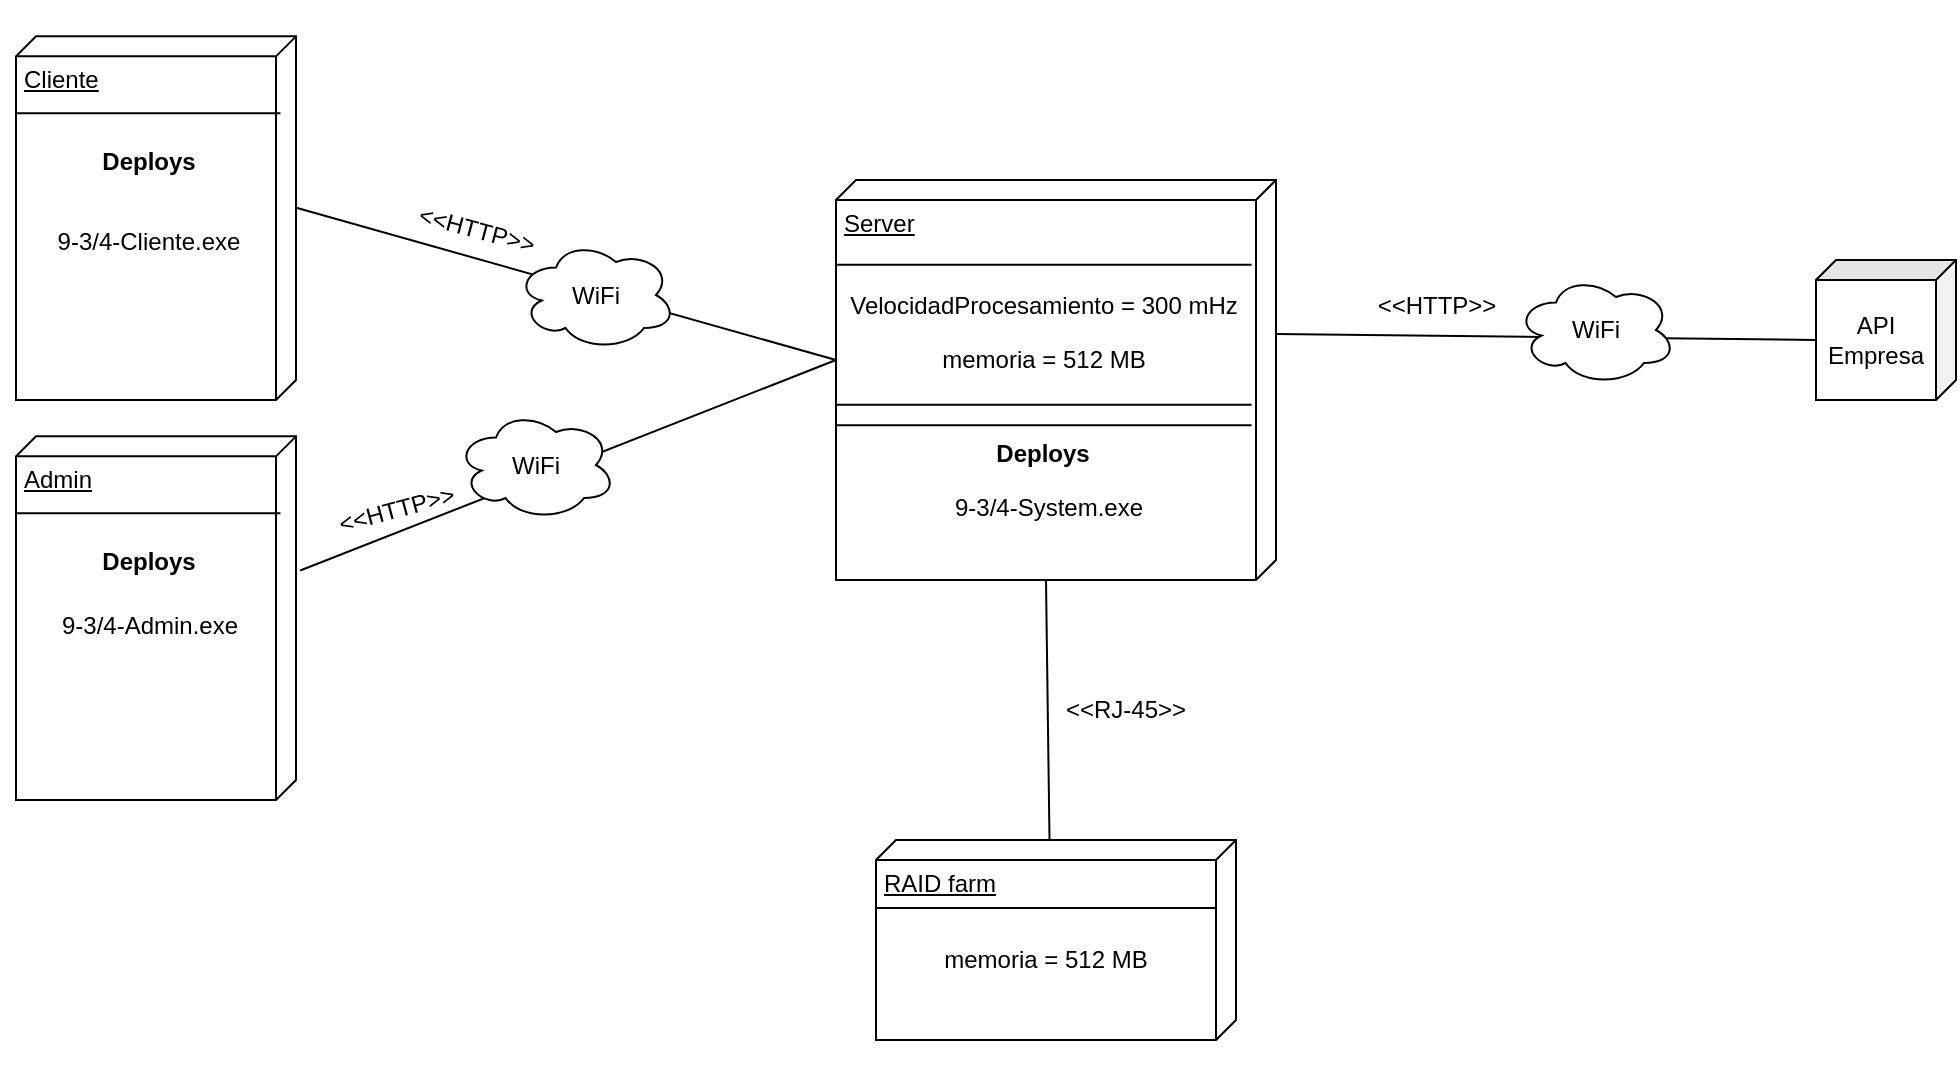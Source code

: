 <mxfile version="21.5.2" type="device">
  <diagram name="Página-1" id="inimk7HHK3tcwULqWX7s">
    <mxGraphModel dx="1328" dy="732" grid="1" gridSize="10" guides="1" tooltips="1" connect="1" arrows="1" fold="1" page="1" pageScale="1" pageWidth="827" pageHeight="1169" math="0" shadow="0">
      <root>
        <mxCell id="0" />
        <mxCell id="1" parent="0" />
        <mxCell id="gccrgv8mIjw9WKZcTe3C-19" value="" style="endArrow=none;html=1;rounded=0;entryX=0;entryY=0.5;entryDx=0;entryDy=0;exitX=0.369;exitY=-0.015;exitDx=0;exitDy=0;exitPerimeter=0;" parent="1" source="TYZp05myx1OdeTNVtpiw-42" target="TYZp05myx1OdeTNVtpiw-14" edge="1">
          <mxGeometry width="50" height="50" relative="1" as="geometry">
            <mxPoint x="165" y="363.162" as="sourcePoint" />
            <mxPoint x="441.12" y="239.46" as="targetPoint" />
          </mxGeometry>
        </mxCell>
        <mxCell id="gccrgv8mIjw9WKZcTe3C-21" value="API Empresa" style="shape=cube;whiteSpace=wrap;html=1;boundedLbl=1;backgroundOutline=1;darkOpacity=0.05;darkOpacity2=0.1;rotation=0;size=10;direction=south;" parent="1" vertex="1">
          <mxGeometry x="960" y="210" width="70" height="70" as="geometry" />
        </mxCell>
        <mxCell id="zyXG3E5T3Itc6d8HCxnL-5" value="&amp;lt;&amp;lt;HTTP&amp;gt;&amp;gt;" style="text;html=1;align=center;verticalAlign=middle;resizable=0;points=[];autosize=1;strokeColor=none;fillColor=none;" parent="1" vertex="1">
          <mxGeometry x="730" y="217.5" width="80" height="30" as="geometry" />
        </mxCell>
        <mxCell id="TYZp05myx1OdeTNVtpiw-10" value="" style="group" parent="1" vertex="1" connectable="0">
          <mxGeometry x="470" y="150" width="220" height="220" as="geometry" />
        </mxCell>
        <mxCell id="TYZp05myx1OdeTNVtpiw-11" value="Server" style="verticalAlign=top;align=left;spacingTop=8;spacingLeft=2;spacingRight=12;shape=cube;size=10;direction=south;fontStyle=4;html=1;" parent="TYZp05myx1OdeTNVtpiw-10" vertex="1">
          <mxGeometry y="20" width="220" height="200" as="geometry" />
        </mxCell>
        <mxCell id="TYZp05myx1OdeTNVtpiw-12" value="" style="line;strokeWidth=1;fillColor=none;align=left;verticalAlign=middle;spacingTop=-1;spacingLeft=3;spacingRight=3;rotatable=0;labelPosition=right;points=[];portConstraint=eastwest;" parent="TYZp05myx1OdeTNVtpiw-10" vertex="1">
          <mxGeometry y="55" width="207.778" height="14.667" as="geometry" />
        </mxCell>
        <mxCell id="TYZp05myx1OdeTNVtpiw-13" value="VelocidadProcesamiento = 300 mHz" style="text;html=1;strokeColor=none;fillColor=none;align=center;verticalAlign=middle;whiteSpace=wrap;rounded=0;labelBackgroundColor=#ffffff;" parent="TYZp05myx1OdeTNVtpiw-10" vertex="1">
          <mxGeometry y="55.004" width="207.778" height="55" as="geometry" />
        </mxCell>
        <mxCell id="TYZp05myx1OdeTNVtpiw-14" value="memoria = 512 MB" style="text;html=1;strokeColor=none;fillColor=none;align=center;verticalAlign=middle;whiteSpace=wrap;rounded=0;labelBackgroundColor=#ffffff;" parent="TYZp05myx1OdeTNVtpiw-10" vertex="1">
          <mxGeometry y="82.5" width="207.778" height="55" as="geometry" />
        </mxCell>
        <mxCell id="TYZp05myx1OdeTNVtpiw-15" value="" style="line;strokeWidth=1;fillColor=none;align=left;verticalAlign=middle;spacingTop=-1;spacingLeft=3;spacingRight=3;rotatable=0;labelPosition=right;points=[];portConstraint=eastwest;labelBackgroundColor=#ffffff;" parent="TYZp05myx1OdeTNVtpiw-10" vertex="1">
          <mxGeometry y="127.146" width="207.778" height="10.353" as="geometry" />
        </mxCell>
        <mxCell id="TYZp05myx1OdeTNVtpiw-16" value="" style="line;strokeWidth=1;fillColor=none;align=left;verticalAlign=middle;spacingTop=-1;spacingLeft=3;spacingRight=3;rotatable=0;labelPosition=right;points=[];portConstraint=eastwest;labelBackgroundColor=#ffffff;" parent="TYZp05myx1OdeTNVtpiw-10" vertex="1">
          <mxGeometry y="137.5" width="207.778" height="10.353" as="geometry" />
        </mxCell>
        <mxCell id="TYZp05myx1OdeTNVtpiw-17" value="&lt;b&gt;Deploys&lt;/b&gt;" style="text;html=1;strokeColor=none;fillColor=none;align=center;verticalAlign=middle;whiteSpace=wrap;rounded=0;labelBackgroundColor=#ffffff;" parent="TYZp05myx1OdeTNVtpiw-10" vertex="1">
          <mxGeometry x="67.222" y="137.494" width="73.333" height="38.824" as="geometry" />
        </mxCell>
        <mxCell id="TYZp05myx1OdeTNVtpiw-18" value="9-3/4-System.exe" style="text;html=1;strokeColor=none;fillColor=none;align=center;verticalAlign=middle;whiteSpace=wrap;rounded=0;labelBackgroundColor=#ffffff;" parent="TYZp05myx1OdeTNVtpiw-10" vertex="1">
          <mxGeometry x="30.22" y="169.18" width="152.78" height="30" as="geometry" />
        </mxCell>
        <mxCell id="TYZp05myx1OdeTNVtpiw-20" value="" style="endArrow=none;html=1;rounded=0;entryX=0;entryY=1;entryDx=0;entryDy=0;" parent="1" target="TYZp05myx1OdeTNVtpiw-13" edge="1">
          <mxGeometry width="50" height="50" relative="1" as="geometry">
            <mxPoint x="190" y="181" as="sourcePoint" />
            <mxPoint x="460" y="150" as="targetPoint" />
          </mxGeometry>
        </mxCell>
        <mxCell id="TYZp05myx1OdeTNVtpiw-21" value="" style="endArrow=none;html=1;rounded=0;entryX=0;entryY=0;entryDx=40;entryDy=70;entryPerimeter=0;exitX=0.385;exitY=0;exitDx=0;exitDy=0;exitPerimeter=0;" parent="1" source="TYZp05myx1OdeTNVtpiw-11" target="gccrgv8mIjw9WKZcTe3C-21" edge="1">
          <mxGeometry width="50" height="50" relative="1" as="geometry">
            <mxPoint x="650" y="231" as="sourcePoint" />
            <mxPoint x="810" y="231" as="targetPoint" />
          </mxGeometry>
        </mxCell>
        <mxCell id="TYZp05myx1OdeTNVtpiw-22" value="WiFi" style="ellipse;shape=cloud;whiteSpace=wrap;html=1;labelBackgroundColor=#ffffff;" parent="1" vertex="1">
          <mxGeometry x="810" y="217.5" width="80" height="55" as="geometry" />
        </mxCell>
        <mxCell id="TYZp05myx1OdeTNVtpiw-27" value="" style="group" parent="1" vertex="1" connectable="0">
          <mxGeometry x="60" y="80" width="190" height="200" as="geometry" />
        </mxCell>
        <mxCell id="TYZp05myx1OdeTNVtpiw-28" value="Cliente" style="verticalAlign=top;align=left;spacingTop=8;spacingLeft=2;spacingRight=12;shape=cube;size=10;direction=south;fontStyle=4;html=1;" parent="TYZp05myx1OdeTNVtpiw-27" vertex="1">
          <mxGeometry y="18.182" width="140" height="181.818" as="geometry" />
        </mxCell>
        <mxCell id="TYZp05myx1OdeTNVtpiw-29" value="" style="line;strokeWidth=1;fillColor=none;align=left;verticalAlign=middle;spacingTop=-1;spacingLeft=3;spacingRight=3;rotatable=0;labelPosition=right;points=[];portConstraint=eastwest;" parent="TYZp05myx1OdeTNVtpiw-27" vertex="1">
          <mxGeometry y="50" width="132.222" height="13.333" as="geometry" />
        </mxCell>
        <mxCell id="TYZp05myx1OdeTNVtpiw-34" value="&lt;b&gt;Deploys&lt;/b&gt;" style="text;html=1;strokeColor=none;fillColor=none;align=center;verticalAlign=middle;whiteSpace=wrap;rounded=0;labelBackgroundColor=#ffffff;" parent="TYZp05myx1OdeTNVtpiw-27" vertex="1">
          <mxGeometry x="42.778" y="63.331" width="46.667" height="35.294" as="geometry" />
        </mxCell>
        <mxCell id="TYZp05myx1OdeTNVtpiw-35" value="9-3/4-Cliente.exe" style="text;html=1;strokeColor=none;fillColor=none;align=center;verticalAlign=middle;whiteSpace=wrap;rounded=0;labelBackgroundColor=#ffffff;" parent="TYZp05myx1OdeTNVtpiw-27" vertex="1">
          <mxGeometry x="-7.22" y="106.62" width="147.22" height="29.38" as="geometry" />
        </mxCell>
        <mxCell id="TYZp05myx1OdeTNVtpiw-37" value="WiFi" style="ellipse;shape=cloud;whiteSpace=wrap;html=1;labelBackgroundColor=#ffffff;" parent="1" vertex="1">
          <mxGeometry x="310" y="200" width="80" height="55" as="geometry" />
        </mxCell>
        <mxCell id="TYZp05myx1OdeTNVtpiw-40" value="WiFi" style="ellipse;shape=cloud;whiteSpace=wrap;html=1;labelBackgroundColor=#ffffff;" parent="1" vertex="1">
          <mxGeometry x="280" y="285" width="80" height="55" as="geometry" />
        </mxCell>
        <mxCell id="TYZp05myx1OdeTNVtpiw-41" value="" style="group" parent="1" vertex="1" connectable="0">
          <mxGeometry x="60" y="280" width="190" height="200" as="geometry" />
        </mxCell>
        <mxCell id="TYZp05myx1OdeTNVtpiw-42" value="Admin" style="verticalAlign=top;align=left;spacingTop=8;spacingLeft=2;spacingRight=12;shape=cube;size=10;direction=south;fontStyle=4;html=1;" parent="TYZp05myx1OdeTNVtpiw-41" vertex="1">
          <mxGeometry y="18.182" width="140" height="181.818" as="geometry" />
        </mxCell>
        <mxCell id="TYZp05myx1OdeTNVtpiw-43" value="" style="line;strokeWidth=1;fillColor=none;align=left;verticalAlign=middle;spacingTop=-1;spacingLeft=3;spacingRight=3;rotatable=0;labelPosition=right;points=[];portConstraint=eastwest;" parent="TYZp05myx1OdeTNVtpiw-41" vertex="1">
          <mxGeometry y="50" width="132.222" height="13.333" as="geometry" />
        </mxCell>
        <mxCell id="TYZp05myx1OdeTNVtpiw-44" value="&lt;b&gt;Deploys&lt;/b&gt;" style="text;html=1;strokeColor=none;fillColor=none;align=center;verticalAlign=middle;whiteSpace=wrap;rounded=0;labelBackgroundColor=#ffffff;" parent="TYZp05myx1OdeTNVtpiw-41" vertex="1">
          <mxGeometry x="42.778" y="63.331" width="46.667" height="35.294" as="geometry" />
        </mxCell>
        <mxCell id="TYZp05myx1OdeTNVtpiw-45" value="9-3/4-Admin.exe" style="text;html=1;strokeColor=none;fillColor=none;align=center;verticalAlign=middle;whiteSpace=wrap;rounded=0;labelBackgroundColor=#ffffff;" parent="TYZp05myx1OdeTNVtpiw-41" vertex="1">
          <mxGeometry x="-6.22" y="98.62" width="146.22" height="29.38" as="geometry" />
        </mxCell>
        <mxCell id="TYZp05myx1OdeTNVtpiw-47" value="&amp;lt;&amp;lt;RJ-45&amp;gt;&amp;gt;" style="text;html=1;strokeColor=none;fillColor=none;align=center;verticalAlign=middle;whiteSpace=wrap;rounded=0;labelBackgroundColor=#ffffff;" parent="1" vertex="1">
          <mxGeometry x="580" y="420" width="70" height="30" as="geometry" />
        </mxCell>
        <mxCell id="TYZp05myx1OdeTNVtpiw-48" value="" style="group" parent="1" vertex="1" connectable="0">
          <mxGeometry x="490" y="500" width="180" height="120" as="geometry" />
        </mxCell>
        <mxCell id="TYZp05myx1OdeTNVtpiw-49" value="&lt;span style=&quot;white-space: pre;&quot;&gt;RAID farm&lt;/span&gt;" style="verticalAlign=top;align=left;spacingTop=8;spacingLeft=2;spacingRight=12;shape=cube;size=10;direction=south;fontStyle=4;html=1;" parent="TYZp05myx1OdeTNVtpiw-48" vertex="1">
          <mxGeometry width="180" height="100" as="geometry" />
        </mxCell>
        <mxCell id="TYZp05myx1OdeTNVtpiw-50" value="" style="line;strokeWidth=1;fillColor=none;align=left;verticalAlign=middle;spacingTop=-1;spacingLeft=3;spacingRight=3;rotatable=0;labelPosition=right;points=[];portConstraint=eastwest;" parent="TYZp05myx1OdeTNVtpiw-48" vertex="1">
          <mxGeometry y="30" width="170" height="8.0" as="geometry" />
        </mxCell>
        <mxCell id="TYZp05myx1OdeTNVtpiw-51" value="memoria = 512 MB" style="text;html=1;strokeColor=none;fillColor=none;align=center;verticalAlign=middle;whiteSpace=wrap;rounded=0;labelBackgroundColor=#ffffff;" parent="TYZp05myx1OdeTNVtpiw-48" vertex="1">
          <mxGeometry y="45.0" width="170" height="30" as="geometry" />
        </mxCell>
        <mxCell id="TYZp05myx1OdeTNVtpiw-56" value="" style="endArrow=none;html=1;rounded=0;entryX=0;entryY=0;entryDx=200;entryDy=115;entryPerimeter=0;exitX=0.004;exitY=0.518;exitDx=0;exitDy=0;exitPerimeter=0;" parent="1" source="TYZp05myx1OdeTNVtpiw-49" target="TYZp05myx1OdeTNVtpiw-11" edge="1">
          <mxGeometry width="50" height="50" relative="1" as="geometry">
            <mxPoint x="600" y="420" as="sourcePoint" />
            <mxPoint x="650" y="370" as="targetPoint" />
          </mxGeometry>
        </mxCell>
        <mxCell id="TYZp05myx1OdeTNVtpiw-58" value="&amp;lt;&amp;lt;HTTP&amp;gt;&amp;gt;" style="text;html=1;align=center;verticalAlign=middle;resizable=0;points=[];autosize=1;strokeColor=none;fillColor=none;rotation=-15;" parent="1" vertex="1">
          <mxGeometry x="210" y="320" width="80" height="30" as="geometry" />
        </mxCell>
        <mxCell id="TYZp05myx1OdeTNVtpiw-59" value="&amp;lt;&amp;lt;HTTP&amp;gt;&amp;gt;" style="text;html=1;align=center;verticalAlign=middle;resizable=0;points=[];autosize=1;strokeColor=none;fillColor=none;rotation=15;" parent="1" vertex="1">
          <mxGeometry x="250" y="180" width="80" height="30" as="geometry" />
        </mxCell>
      </root>
    </mxGraphModel>
  </diagram>
</mxfile>
